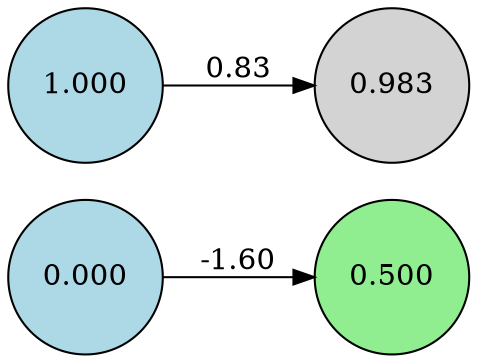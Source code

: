 digraph neat {
  rankdir=LR;
  node [shape=circle];
  node0 [label="0.000", style=filled, fillcolor=lightblue];
  node1 [label="1.000", style=filled, fillcolor=lightblue];
  node118 [label="0.500", style=filled, fillcolor=lightgreen];
  node169 [label="0.983", style=filled, fillcolor=lightgray];
  node0 -> node118 [label="-1.60"];
  node1 -> node169 [label="0.83"];
}

